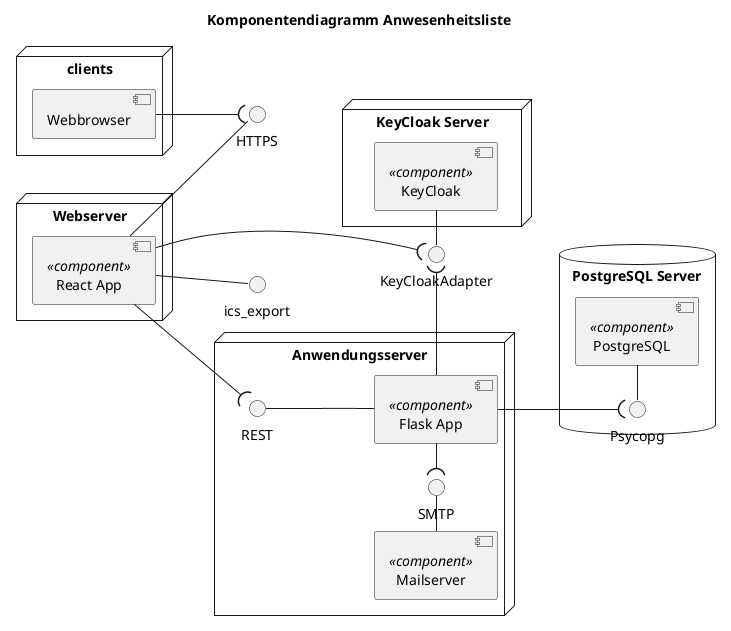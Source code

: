 @startuml
title
Komponentendiagramm Anwesenheitsliste
end title
left to right direction


database "PostgreSQL Server" {
    [PostgreSQL]<<component>>
    Psycopg -[PostgreSQL]
}

node "clients" {
    [Webbrowser]
}

node "Anwendungsserver"{
    [Flask App]<<component>>
    [Flask App] -up- REST

    [Mailserver] <<component>>
    [Mailserver]- SMTP
}

node "KeyCloak Server"{
    [KeyCloak] <<component>>
}

node "Webserver" {
    [React App] <<component>>
}

[React App]-- HTTPS
[React App]-- ics_export
[Flask App]--( Psycopg
[Flask App]-left-( SMTP
[Flask App]-right-( KeyCloakAdapter
[React App]--( REST
[Webbrowser]--( HTTPS
[KeyCloak]-left- KeyCloakAdapter
[React App]-( KeyCloakAdapter
@enduml